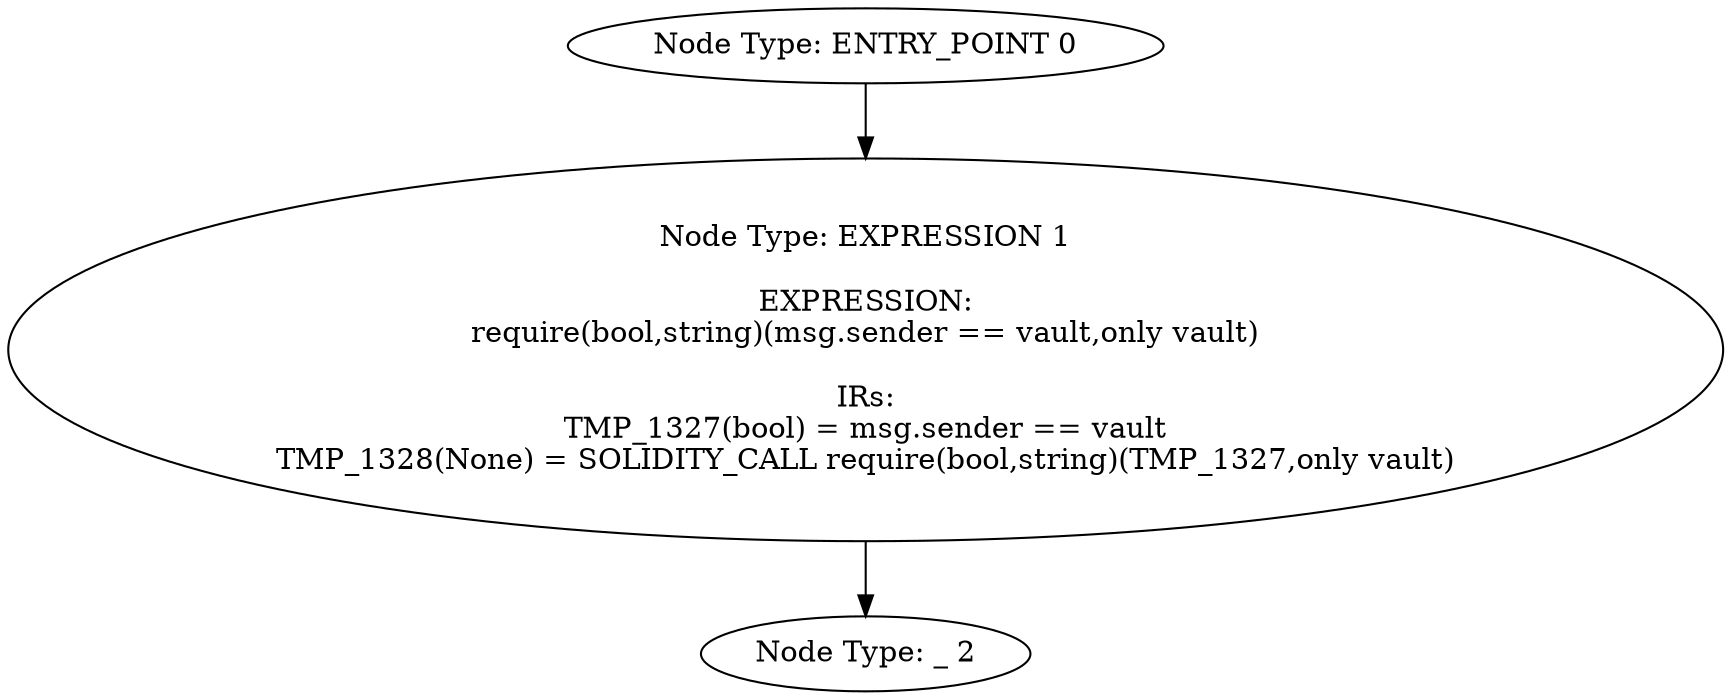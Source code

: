 digraph{
0[label="Node Type: ENTRY_POINT 0
"];
0->1;
1[label="Node Type: EXPRESSION 1

EXPRESSION:
require(bool,string)(msg.sender == vault,only vault)

IRs:
TMP_1327(bool) = msg.sender == vault
TMP_1328(None) = SOLIDITY_CALL require(bool,string)(TMP_1327,only vault)"];
1->2;
2[label="Node Type: _ 2
"];
}
